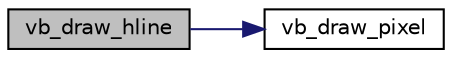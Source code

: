 digraph "vb_draw_hline"
{
 // LATEX_PDF_SIZE
  edge [fontname="Helvetica",fontsize="10",labelfontname="Helvetica",labelfontsize="10"];
  node [fontname="Helvetica",fontsize="10",shape=record];
  rankdir="LR";
  Node1 [label="vb_draw_hline",height=0.2,width=0.4,color="black", fillcolor="grey75", style="filled", fontcolor="black",tooltip="Draws a horizontal line in the given buffer in the given coordinates with the given color."];
  Node1 -> Node2 [color="midnightblue",fontsize="10",style="solid",fontname="Helvetica"];
  Node2 [label="vb_draw_pixel",height=0.2,width=0.4,color="black", fillcolor="white", style="filled",URL="$group__graphics.html#ga257b5dac975604f70651e8764ad8acd8",tooltip="Draws a pixel in the given buffer in the given coordinates with the given color."];
}
